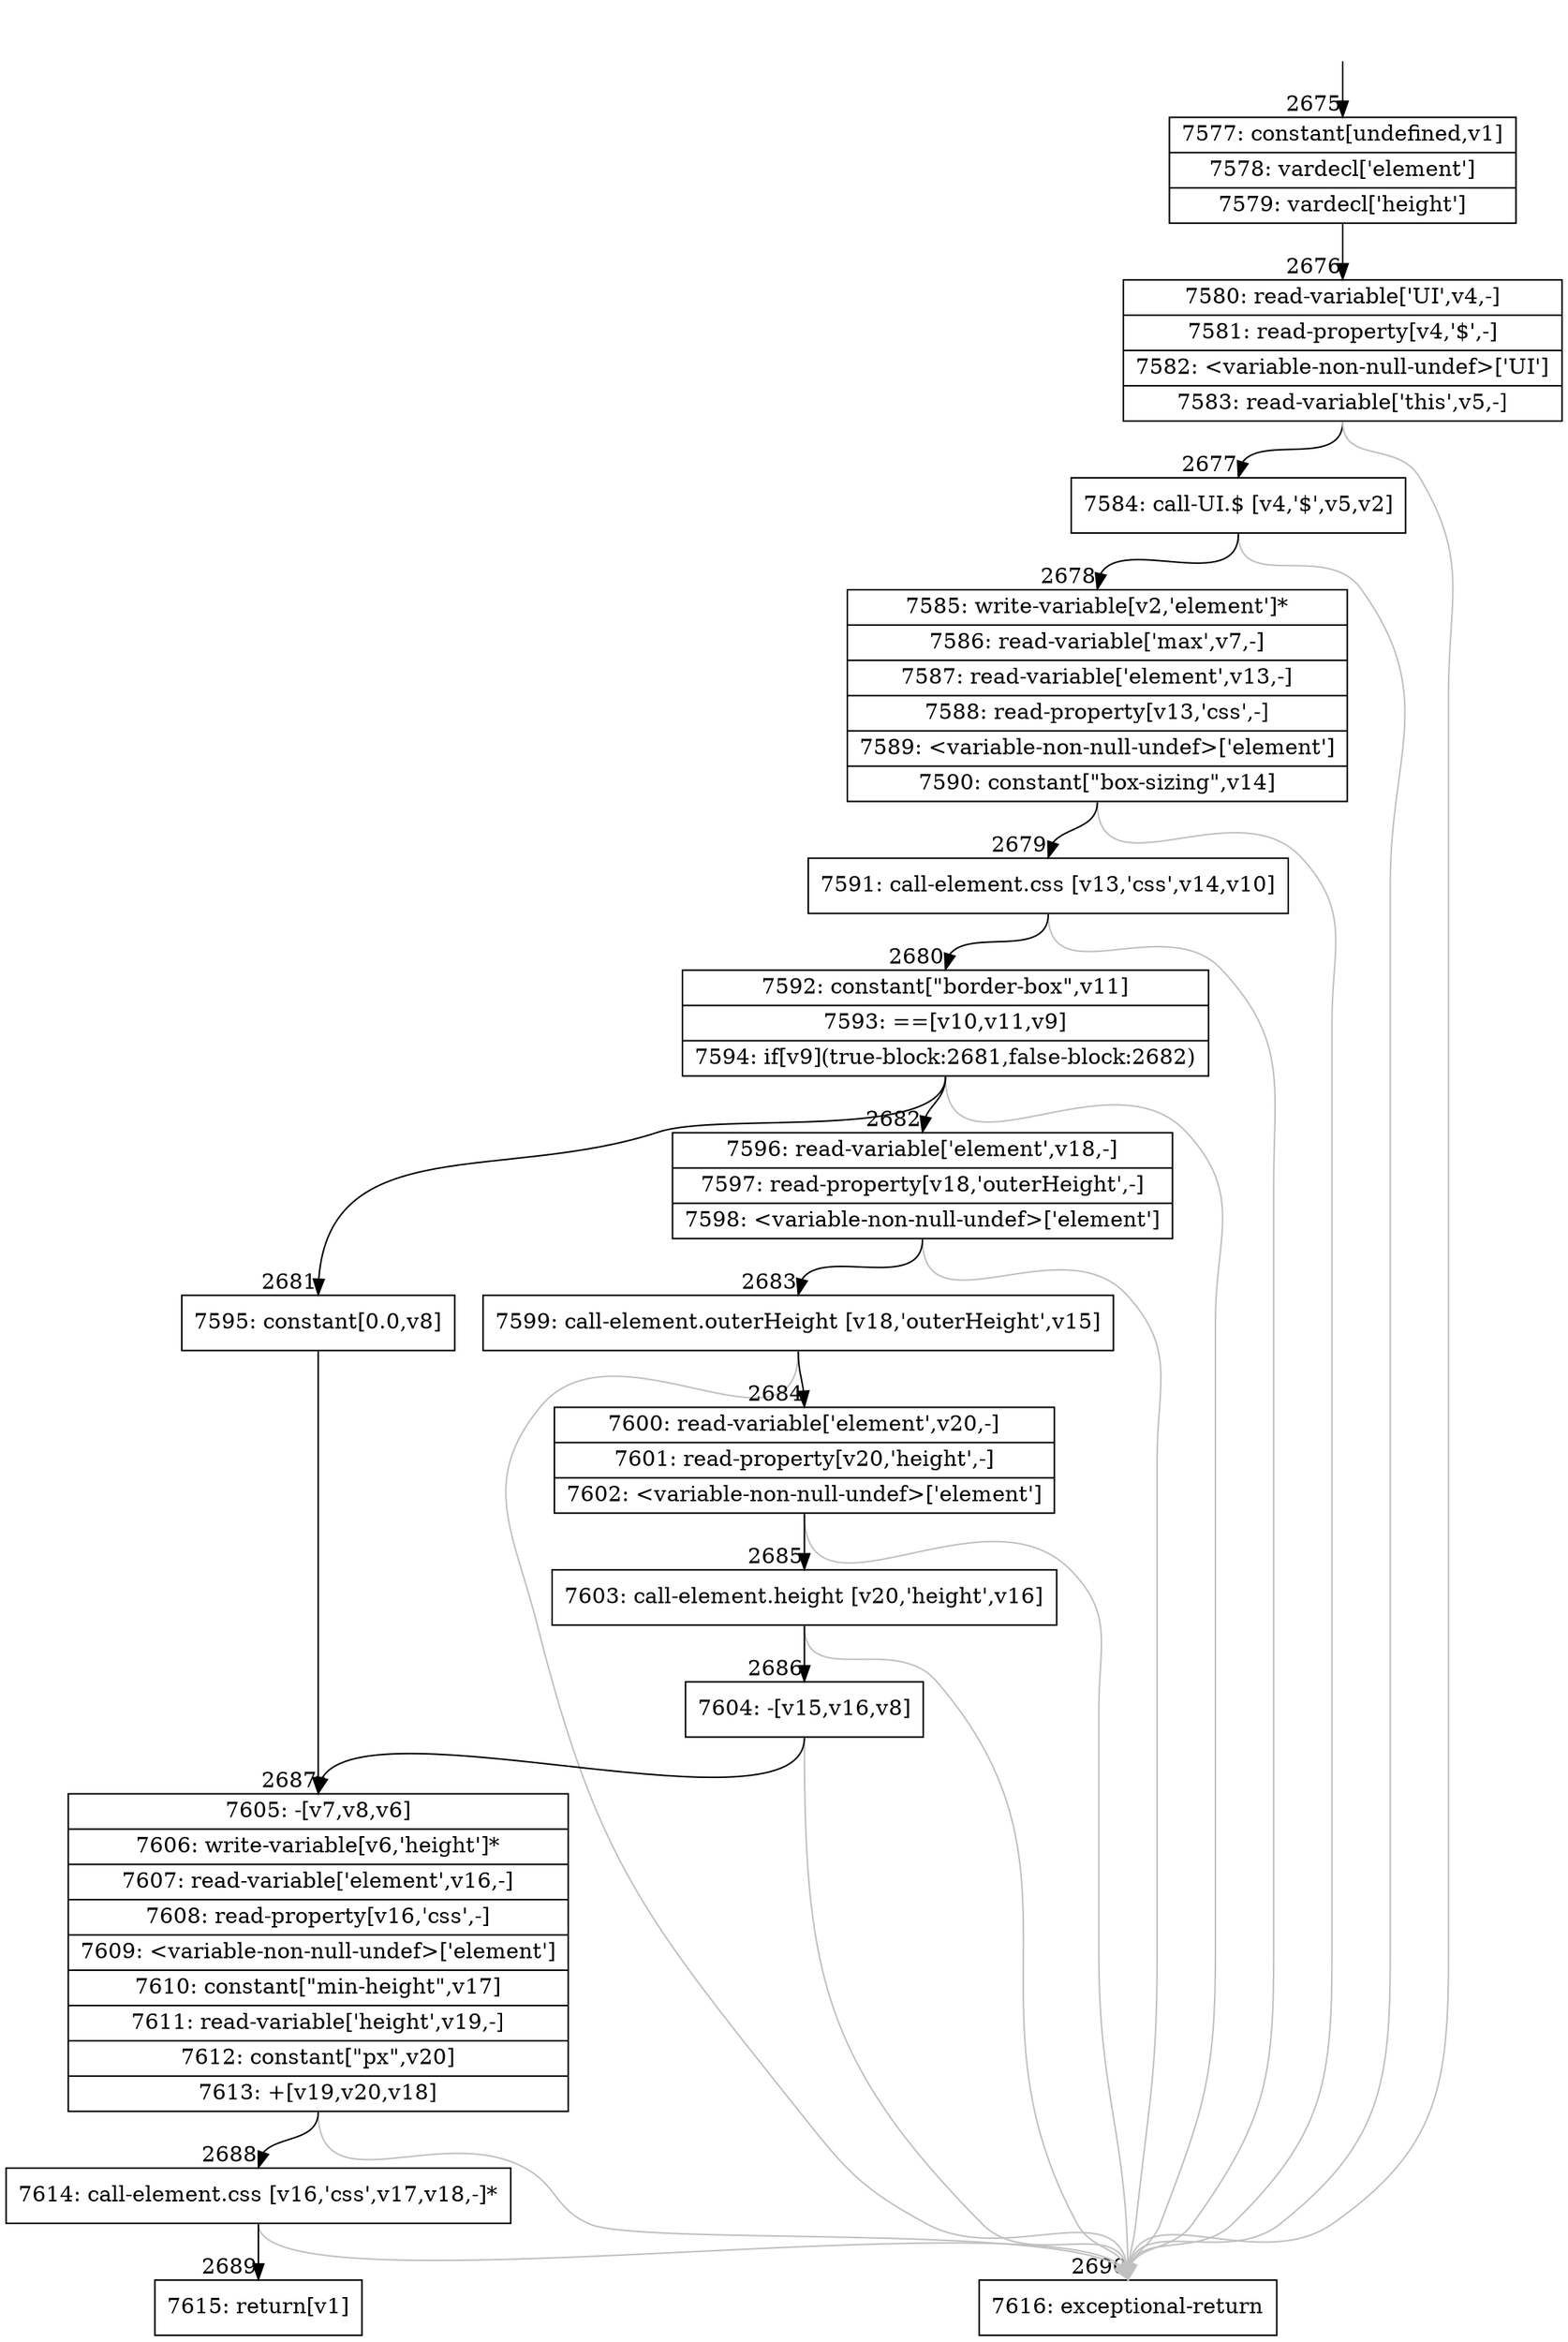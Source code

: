 digraph {
rankdir="TD"
BB_entry210[shape=none,label=""];
BB_entry210 -> BB2675 [tailport=s, headport=n, headlabel="    2675"]
BB2675 [shape=record label="{7577: constant[undefined,v1]|7578: vardecl['element']|7579: vardecl['height']}" ] 
BB2675 -> BB2676 [tailport=s, headport=n, headlabel="      2676"]
BB2676 [shape=record label="{7580: read-variable['UI',v4,-]|7581: read-property[v4,'$',-]|7582: \<variable-non-null-undef\>['UI']|7583: read-variable['this',v5,-]}" ] 
BB2676 -> BB2677 [tailport=s, headport=n, headlabel="      2677"]
BB2676 -> BB2690 [tailport=s, headport=n, color=gray, headlabel="      2690"]
BB2677 [shape=record label="{7584: call-UI.$ [v4,'$',v5,v2]}" ] 
BB2677 -> BB2678 [tailport=s, headport=n, headlabel="      2678"]
BB2677 -> BB2690 [tailport=s, headport=n, color=gray]
BB2678 [shape=record label="{7585: write-variable[v2,'element']*|7586: read-variable['max',v7,-]|7587: read-variable['element',v13,-]|7588: read-property[v13,'css',-]|7589: \<variable-non-null-undef\>['element']|7590: constant[\"box-sizing\",v14]}" ] 
BB2678 -> BB2679 [tailport=s, headport=n, headlabel="      2679"]
BB2678 -> BB2690 [tailport=s, headport=n, color=gray]
BB2679 [shape=record label="{7591: call-element.css [v13,'css',v14,v10]}" ] 
BB2679 -> BB2680 [tailport=s, headport=n, headlabel="      2680"]
BB2679 -> BB2690 [tailport=s, headport=n, color=gray]
BB2680 [shape=record label="{7592: constant[\"border-box\",v11]|7593: ==[v10,v11,v9]|7594: if[v9](true-block:2681,false-block:2682)}" ] 
BB2680 -> BB2681 [tailport=s, headport=n, headlabel="      2681"]
BB2680 -> BB2682 [tailport=s, headport=n, headlabel="      2682"]
BB2680 -> BB2690 [tailport=s, headport=n, color=gray]
BB2681 [shape=record label="{7595: constant[0.0,v8]}" ] 
BB2681 -> BB2687 [tailport=s, headport=n, headlabel="      2687"]
BB2682 [shape=record label="{7596: read-variable['element',v18,-]|7597: read-property[v18,'outerHeight',-]|7598: \<variable-non-null-undef\>['element']}" ] 
BB2682 -> BB2683 [tailport=s, headport=n, headlabel="      2683"]
BB2682 -> BB2690 [tailport=s, headport=n, color=gray]
BB2683 [shape=record label="{7599: call-element.outerHeight [v18,'outerHeight',v15]}" ] 
BB2683 -> BB2684 [tailport=s, headport=n, headlabel="      2684"]
BB2683 -> BB2690 [tailport=s, headport=n, color=gray]
BB2684 [shape=record label="{7600: read-variable['element',v20,-]|7601: read-property[v20,'height',-]|7602: \<variable-non-null-undef\>['element']}" ] 
BB2684 -> BB2685 [tailport=s, headport=n, headlabel="      2685"]
BB2684 -> BB2690 [tailport=s, headport=n, color=gray]
BB2685 [shape=record label="{7603: call-element.height [v20,'height',v16]}" ] 
BB2685 -> BB2686 [tailport=s, headport=n, headlabel="      2686"]
BB2685 -> BB2690 [tailport=s, headport=n, color=gray]
BB2686 [shape=record label="{7604: -[v15,v16,v8]}" ] 
BB2686 -> BB2687 [tailport=s, headport=n]
BB2686 -> BB2690 [tailport=s, headport=n, color=gray]
BB2687 [shape=record label="{7605: -[v7,v8,v6]|7606: write-variable[v6,'height']*|7607: read-variable['element',v16,-]|7608: read-property[v16,'css',-]|7609: \<variable-non-null-undef\>['element']|7610: constant[\"min-height\",v17]|7611: read-variable['height',v19,-]|7612: constant[\"px\",v20]|7613: +[v19,v20,v18]}" ] 
BB2687 -> BB2688 [tailport=s, headport=n, headlabel="      2688"]
BB2687 -> BB2690 [tailport=s, headport=n, color=gray]
BB2688 [shape=record label="{7614: call-element.css [v16,'css',v17,v18,-]*}" ] 
BB2688 -> BB2689 [tailport=s, headport=n, headlabel="      2689"]
BB2688 -> BB2690 [tailport=s, headport=n, color=gray]
BB2689 [shape=record label="{7615: return[v1]}" ] 
BB2690 [shape=record label="{7616: exceptional-return}" ] 
//#$~ 2084
}
